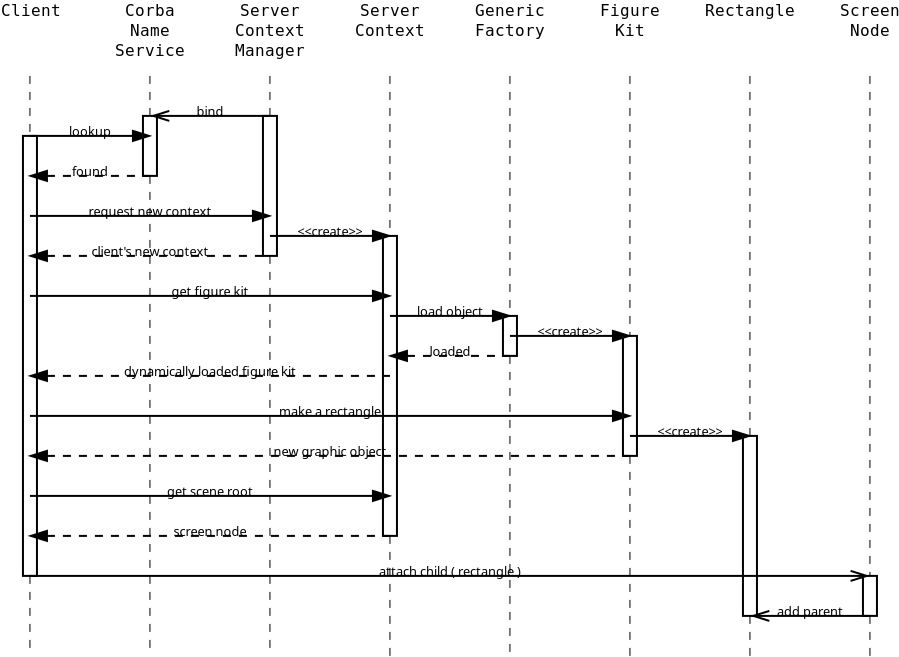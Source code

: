 <?xml version="1.0"?>
<dia:diagram xmlns:dia="http://www.lysator.liu.se/~alla/dia/">
  <dia:layer name="Background" visible="true">
    <dia:object type="UML - Lifeline" version="0" id="O0">
      <dia:attribute name="obj_pos">
        <dia:point val="-3,-2"/>
      </dia:attribute>
      <dia:attribute name="obj_bb">
        <dia:rectangle val="-4,-2.025;-2,27.025"/>
      </dia:attribute>
      <dia:attribute name="conn_endpoints">
        <dia:point val="-3,-2"/>
        <dia:point val="-3,27"/>
      </dia:attribute>
      <dia:attribute name="rtop">
        <dia:real val="3"/>
      </dia:attribute>
      <dia:attribute name="rbot">
        <dia:real val="25"/>
      </dia:attribute>
      <dia:attribute name="draw_focus">
        <dia:boolean val="true"/>
      </dia:attribute>
      <dia:attribute name="draw_cross">
        <dia:boolean val="false"/>
      </dia:attribute>
    </dia:object>
    <dia:object type="UML - Lifeline" version="0" id="O1">
      <dia:attribute name="obj_pos">
        <dia:point val="3,-2"/>
      </dia:attribute>
      <dia:attribute name="obj_bb">
        <dia:rectangle val="2,-2.025;4,27.025"/>
      </dia:attribute>
      <dia:attribute name="conn_endpoints">
        <dia:point val="3,-2"/>
        <dia:point val="3,27"/>
      </dia:attribute>
      <dia:attribute name="rtop">
        <dia:real val="2"/>
      </dia:attribute>
      <dia:attribute name="rbot">
        <dia:real val="5"/>
      </dia:attribute>
      <dia:attribute name="draw_focus">
        <dia:boolean val="true"/>
      </dia:attribute>
      <dia:attribute name="draw_cross">
        <dia:boolean val="false"/>
      </dia:attribute>
    </dia:object>
    <dia:object type="UML - Lifeline" version="0" id="O2">
      <dia:attribute name="obj_pos">
        <dia:point val="15,-2"/>
      </dia:attribute>
      <dia:attribute name="obj_bb">
        <dia:rectangle val="14,-2.025;16,27.025"/>
      </dia:attribute>
      <dia:attribute name="conn_endpoints">
        <dia:point val="15,-2"/>
        <dia:point val="15,27"/>
      </dia:attribute>
      <dia:attribute name="rtop">
        <dia:real val="8"/>
      </dia:attribute>
      <dia:attribute name="rbot">
        <dia:real val="23"/>
      </dia:attribute>
      <dia:attribute name="draw_focus">
        <dia:boolean val="true"/>
      </dia:attribute>
      <dia:attribute name="draw_cross">
        <dia:boolean val="false"/>
      </dia:attribute>
    </dia:object>
    <dia:object type="UML - Lifeline" version="0" id="O3">
      <dia:attribute name="obj_pos">
        <dia:point val="9,-2"/>
      </dia:attribute>
      <dia:attribute name="obj_bb">
        <dia:rectangle val="8,-2.025;10,27.025"/>
      </dia:attribute>
      <dia:attribute name="conn_endpoints">
        <dia:point val="9,-2"/>
        <dia:point val="9,27"/>
      </dia:attribute>
      <dia:attribute name="rtop">
        <dia:real val="2"/>
      </dia:attribute>
      <dia:attribute name="rbot">
        <dia:real val="9"/>
      </dia:attribute>
      <dia:attribute name="draw_focus">
        <dia:boolean val="true"/>
      </dia:attribute>
      <dia:attribute name="draw_cross">
        <dia:boolean val="false"/>
      </dia:attribute>
    </dia:object>
    <dia:object type="UML - Lifeline" version="0" id="O4">
      <dia:attribute name="obj_pos">
        <dia:point val="21,-2"/>
      </dia:attribute>
      <dia:attribute name="obj_bb">
        <dia:rectangle val="20,-2.025;22,27.025"/>
      </dia:attribute>
      <dia:attribute name="conn_endpoints">
        <dia:point val="21,-2"/>
        <dia:point val="21,27"/>
      </dia:attribute>
      <dia:attribute name="rtop">
        <dia:real val="12"/>
      </dia:attribute>
      <dia:attribute name="rbot">
        <dia:real val="14"/>
      </dia:attribute>
      <dia:attribute name="draw_focus">
        <dia:boolean val="true"/>
      </dia:attribute>
      <dia:attribute name="draw_cross">
        <dia:boolean val="false"/>
      </dia:attribute>
    </dia:object>
    <dia:object type="UML - Lifeline" version="0" id="O5">
      <dia:attribute name="obj_pos">
        <dia:point val="27,-2"/>
      </dia:attribute>
      <dia:attribute name="obj_bb">
        <dia:rectangle val="26,-2.025;28,27.025"/>
      </dia:attribute>
      <dia:attribute name="conn_endpoints">
        <dia:point val="27,-2"/>
        <dia:point val="27,27"/>
      </dia:attribute>
      <dia:attribute name="rtop">
        <dia:real val="13"/>
      </dia:attribute>
      <dia:attribute name="rbot">
        <dia:real val="19"/>
      </dia:attribute>
      <dia:attribute name="draw_focus">
        <dia:boolean val="true"/>
      </dia:attribute>
      <dia:attribute name="draw_cross">
        <dia:boolean val="false"/>
      </dia:attribute>
    </dia:object>
    <dia:object type="UML - Lifeline" version="0" id="O6">
      <dia:attribute name="obj_pos">
        <dia:point val="39,-2"/>
      </dia:attribute>
      <dia:attribute name="obj_bb">
        <dia:rectangle val="38,-2.025;40,27.025"/>
      </dia:attribute>
      <dia:attribute name="conn_endpoints">
        <dia:point val="39,-2"/>
        <dia:point val="39,27"/>
      </dia:attribute>
      <dia:attribute name="rtop">
        <dia:real val="25"/>
      </dia:attribute>
      <dia:attribute name="rbot">
        <dia:real val="27"/>
      </dia:attribute>
      <dia:attribute name="draw_focus">
        <dia:boolean val="true"/>
      </dia:attribute>
      <dia:attribute name="draw_cross">
        <dia:boolean val="false"/>
      </dia:attribute>
    </dia:object>
    <dia:object type="Standard - Text" version="0" id="O7">
      <dia:attribute name="obj_pos">
        <dia:point val="-3,-5"/>
      </dia:attribute>
      <dia:attribute name="obj_bb">
        <dia:rectangle val="-4.918,-5.743;-1.082,-4.743"/>
      </dia:attribute>
      <dia:attribute name="text">
        <dia:composite type="text">
          <dia:attribute name="string">
            <dia:string>#Client#</dia:string>
          </dia:attribute>
          <dia:attribute name="font">
            <dia:font name="Courier"/>
          </dia:attribute>
          <dia:attribute name="height">
            <dia:real val="1"/>
          </dia:attribute>
          <dia:attribute name="pos">
            <dia:point val="-3,-5"/>
          </dia:attribute>
          <dia:attribute name="color">
            <dia:color val="#000000"/>
          </dia:attribute>
          <dia:attribute name="alignment">
            <dia:enum val="1"/>
          </dia:attribute>
        </dia:composite>
      </dia:attribute>
    </dia:object>
    <dia:object type="Standard - Text" version="0" id="O8">
      <dia:attribute name="obj_pos">
        <dia:point val="15,-5"/>
      </dia:attribute>
      <dia:attribute name="obj_bb">
        <dia:rectangle val="12.779,-5.743;17.221,-3.743"/>
      </dia:attribute>
      <dia:attribute name="text">
        <dia:composite type="text">
          <dia:attribute name="string">
            <dia:string>#Server
Context#</dia:string>
          </dia:attribute>
          <dia:attribute name="font">
            <dia:font name="Courier"/>
          </dia:attribute>
          <dia:attribute name="height">
            <dia:real val="1"/>
          </dia:attribute>
          <dia:attribute name="pos">
            <dia:point val="15,-5"/>
          </dia:attribute>
          <dia:attribute name="color">
            <dia:color val="#000000"/>
          </dia:attribute>
          <dia:attribute name="alignment">
            <dia:enum val="1"/>
          </dia:attribute>
        </dia:composite>
      </dia:attribute>
    </dia:object>
    <dia:object type="Standard - Text" version="0" id="O9">
      <dia:attribute name="obj_pos">
        <dia:point val="9,-5"/>
      </dia:attribute>
      <dia:attribute name="obj_bb">
        <dia:rectangle val="6.779,-5.743;11.221,-2.743"/>
      </dia:attribute>
      <dia:attribute name="text">
        <dia:composite type="text">
          <dia:attribute name="string">
            <dia:string>#Server
Context
Manager#</dia:string>
          </dia:attribute>
          <dia:attribute name="font">
            <dia:font name="Courier"/>
          </dia:attribute>
          <dia:attribute name="height">
            <dia:real val="1"/>
          </dia:attribute>
          <dia:attribute name="pos">
            <dia:point val="9,-5"/>
          </dia:attribute>
          <dia:attribute name="color">
            <dia:color val="#000000"/>
          </dia:attribute>
          <dia:attribute name="alignment">
            <dia:enum val="1"/>
          </dia:attribute>
        </dia:composite>
      </dia:attribute>
    </dia:object>
    <dia:object type="Standard - Text" version="0" id="O10">
      <dia:attribute name="obj_pos">
        <dia:point val="21,-5"/>
      </dia:attribute>
      <dia:attribute name="obj_bb">
        <dia:rectangle val="18.779,-5.743;23.221,-3.743"/>
      </dia:attribute>
      <dia:attribute name="text">
        <dia:composite type="text">
          <dia:attribute name="string">
            <dia:string>#Generic
Factory#</dia:string>
          </dia:attribute>
          <dia:attribute name="font">
            <dia:font name="Courier"/>
          </dia:attribute>
          <dia:attribute name="height">
            <dia:real val="1"/>
          </dia:attribute>
          <dia:attribute name="pos">
            <dia:point val="21,-5"/>
          </dia:attribute>
          <dia:attribute name="color">
            <dia:color val="#000000"/>
          </dia:attribute>
          <dia:attribute name="alignment">
            <dia:enum val="1"/>
          </dia:attribute>
        </dia:composite>
      </dia:attribute>
    </dia:object>
    <dia:object type="Standard - Text" version="0" id="O11">
      <dia:attribute name="obj_pos">
        <dia:point val="27,-5"/>
      </dia:attribute>
      <dia:attribute name="obj_bb">
        <dia:rectangle val="25.082,-5.743;28.918,-3.743"/>
      </dia:attribute>
      <dia:attribute name="text">
        <dia:composite type="text">
          <dia:attribute name="string">
            <dia:string>#Figure
Kit#</dia:string>
          </dia:attribute>
          <dia:attribute name="font">
            <dia:font name="Courier"/>
          </dia:attribute>
          <dia:attribute name="height">
            <dia:real val="1"/>
          </dia:attribute>
          <dia:attribute name="pos">
            <dia:point val="27,-5"/>
          </dia:attribute>
          <dia:attribute name="color">
            <dia:color val="#000000"/>
          </dia:attribute>
          <dia:attribute name="alignment">
            <dia:enum val="1"/>
          </dia:attribute>
        </dia:composite>
      </dia:attribute>
    </dia:object>
    <dia:object type="Standard - Text" version="0" id="O12">
      <dia:attribute name="obj_pos">
        <dia:point val="33,-5"/>
      </dia:attribute>
      <dia:attribute name="obj_bb">
        <dia:rectangle val="30.173,-5.743;35.827,-4.743"/>
      </dia:attribute>
      <dia:attribute name="text">
        <dia:composite type="text">
          <dia:attribute name="string">
            <dia:string>#Rectangle#</dia:string>
          </dia:attribute>
          <dia:attribute name="font">
            <dia:font name="Courier"/>
          </dia:attribute>
          <dia:attribute name="height">
            <dia:real val="1"/>
          </dia:attribute>
          <dia:attribute name="pos">
            <dia:point val="33,-5"/>
          </dia:attribute>
          <dia:attribute name="color">
            <dia:color val="#000000"/>
          </dia:attribute>
          <dia:attribute name="alignment">
            <dia:enum val="1"/>
          </dia:attribute>
        </dia:composite>
      </dia:attribute>
    </dia:object>
    <dia:object type="Standard - Text" version="0" id="O13">
      <dia:attribute name="obj_pos">
        <dia:point val="3,-5"/>
      </dia:attribute>
      <dia:attribute name="obj_bb">
        <dia:rectangle val="0.779,-5.743;5.221,-2.743"/>
      </dia:attribute>
      <dia:attribute name="text">
        <dia:composite type="text">
          <dia:attribute name="string">
            <dia:string>#Corba
Name
Service#</dia:string>
          </dia:attribute>
          <dia:attribute name="font">
            <dia:font name="Courier"/>
          </dia:attribute>
          <dia:attribute name="height">
            <dia:real val="1"/>
          </dia:attribute>
          <dia:attribute name="pos">
            <dia:point val="3,-5"/>
          </dia:attribute>
          <dia:attribute name="color">
            <dia:color val="#000000"/>
          </dia:attribute>
          <dia:attribute name="alignment">
            <dia:enum val="1"/>
          </dia:attribute>
        </dia:composite>
      </dia:attribute>
    </dia:object>
    <dia:object type="UML - Message" version="0" id="O14">
      <dia:attribute name="obj_pos">
        <dia:point val="9,0"/>
      </dia:attribute>
      <dia:attribute name="obj_bb">
        <dia:rectangle val="2.15,-1.445;9.85,1.055"/>
      </dia:attribute>
      <dia:attribute name="conn_endpoints">
        <dia:point val="9,0"/>
        <dia:point val="3,0"/>
      </dia:attribute>
      <dia:attribute name="text">
        <dia:string>#bind#</dia:string>
      </dia:attribute>
      <dia:attribute name="text_pos">
        <dia:point val="6,0"/>
      </dia:attribute>
      <dia:attribute name="type">
        <dia:int val="3"/>
      </dia:attribute>
    </dia:object>
    <dia:object type="UML - Message" version="0" id="O15">
      <dia:attribute name="obj_pos">
        <dia:point val="-3,1"/>
      </dia:attribute>
      <dia:attribute name="obj_bb">
        <dia:rectangle val="-3.85,-0.445;3.959,2.055"/>
      </dia:attribute>
      <dia:attribute name="conn_endpoints">
        <dia:point val="-3,1"/>
        <dia:point val="3,1"/>
      </dia:attribute>
      <dia:attribute name="text">
        <dia:string>#lookup#</dia:string>
      </dia:attribute>
      <dia:attribute name="text_pos">
        <dia:point val="0,1"/>
      </dia:attribute>
      <dia:attribute name="type">
        <dia:int val="0"/>
      </dia:attribute>
    </dia:object>
    <dia:object type="UML - Message" version="0" id="O16">
      <dia:attribute name="obj_pos">
        <dia:point val="-3,3"/>
      </dia:attribute>
      <dia:attribute name="obj_bb">
        <dia:rectangle val="-3.85,1.555;3.85,4.055"/>
      </dia:attribute>
      <dia:attribute name="conn_endpoints">
        <dia:point val="-3,3"/>
        <dia:point val="3,3"/>
      </dia:attribute>
      <dia:attribute name="text">
        <dia:string>#found#</dia:string>
      </dia:attribute>
      <dia:attribute name="text_pos">
        <dia:point val="0,3"/>
      </dia:attribute>
      <dia:attribute name="type">
        <dia:int val="4"/>
      </dia:attribute>
    </dia:object>
    <dia:object type="UML - Message" version="0" id="O17">
      <dia:attribute name="obj_pos">
        <dia:point val="-3,5"/>
      </dia:attribute>
      <dia:attribute name="obj_bb">
        <dia:rectangle val="-3.85,3.555;13.261,6.055"/>
      </dia:attribute>
      <dia:attribute name="conn_endpoints">
        <dia:point val="-3,5"/>
        <dia:point val="9,5"/>
      </dia:attribute>
      <dia:attribute name="text">
        <dia:string>#request new context#</dia:string>
      </dia:attribute>
      <dia:attribute name="text_pos">
        <dia:point val="3,5"/>
      </dia:attribute>
      <dia:attribute name="type">
        <dia:int val="0"/>
      </dia:attribute>
    </dia:object>
    <dia:object type="UML - Message" version="0" id="O18">
      <dia:attribute name="obj_pos">
        <dia:point val="9,6"/>
      </dia:attribute>
      <dia:attribute name="obj_bb">
        <dia:rectangle val="8.15,4.555;15.85,7.055"/>
      </dia:attribute>
      <dia:attribute name="conn_endpoints">
        <dia:point val="9,6"/>
        <dia:point val="15,6"/>
      </dia:attribute>
      <dia:attribute name="text">
        <dia:string>#new#</dia:string>
      </dia:attribute>
      <dia:attribute name="text_pos">
        <dia:point val="12,6"/>
      </dia:attribute>
      <dia:attribute name="type">
        <dia:int val="1"/>
      </dia:attribute>
    </dia:object>
    <dia:object type="UML - Message" version="0" id="O19">
      <dia:attribute name="obj_pos">
        <dia:point val="-3,7"/>
      </dia:attribute>
      <dia:attribute name="obj_bb">
        <dia:rectangle val="-3.85,5.555;13.746,8.055"/>
      </dia:attribute>
      <dia:attribute name="conn_endpoints">
        <dia:point val="-3,7"/>
        <dia:point val="9,7"/>
      </dia:attribute>
      <dia:attribute name="text">
        <dia:string>#client&apos;s new context#</dia:string>
      </dia:attribute>
      <dia:attribute name="text_pos">
        <dia:point val="3,7"/>
      </dia:attribute>
      <dia:attribute name="type">
        <dia:int val="4"/>
      </dia:attribute>
    </dia:object>
    <dia:object type="UML - Message" version="0" id="O20">
      <dia:attribute name="obj_pos">
        <dia:point val="-3,9"/>
      </dia:attribute>
      <dia:attribute name="obj_bb">
        <dia:rectangle val="-3.85,7.555;15.85,10.055"/>
      </dia:attribute>
      <dia:attribute name="conn_endpoints">
        <dia:point val="-3,9"/>
        <dia:point val="15,9"/>
      </dia:attribute>
      <dia:attribute name="text">
        <dia:string>#get figure kit#</dia:string>
      </dia:attribute>
      <dia:attribute name="text_pos">
        <dia:point val="6,9"/>
      </dia:attribute>
      <dia:attribute name="type">
        <dia:int val="0"/>
      </dia:attribute>
    </dia:object>
    <dia:object type="Standard - Text" version="0" id="O21">
      <dia:attribute name="obj_pos">
        <dia:point val="39,-5"/>
      </dia:attribute>
      <dia:attribute name="obj_bb">
        <dia:rectangle val="37.082,-5.743;40.918,-3.743"/>
      </dia:attribute>
      <dia:attribute name="text">
        <dia:composite type="text">
          <dia:attribute name="string">
            <dia:string>#Screen
Node#</dia:string>
          </dia:attribute>
          <dia:attribute name="font">
            <dia:font name="Courier"/>
          </dia:attribute>
          <dia:attribute name="height">
            <dia:real val="1"/>
          </dia:attribute>
          <dia:attribute name="pos">
            <dia:point val="39,-5"/>
          </dia:attribute>
          <dia:attribute name="color">
            <dia:color val="#000000"/>
          </dia:attribute>
          <dia:attribute name="alignment">
            <dia:enum val="1"/>
          </dia:attribute>
        </dia:composite>
      </dia:attribute>
    </dia:object>
    <dia:object type="UML - Lifeline" version="0" id="O22">
      <dia:attribute name="obj_pos">
        <dia:point val="33,-2"/>
      </dia:attribute>
      <dia:attribute name="obj_bb">
        <dia:rectangle val="32,-2.025;34,27.025"/>
      </dia:attribute>
      <dia:attribute name="conn_endpoints">
        <dia:point val="33,-2"/>
        <dia:point val="33,27"/>
      </dia:attribute>
      <dia:attribute name="rtop">
        <dia:real val="18"/>
      </dia:attribute>
      <dia:attribute name="rbot">
        <dia:real val="27"/>
      </dia:attribute>
      <dia:attribute name="draw_focus">
        <dia:boolean val="true"/>
      </dia:attribute>
      <dia:attribute name="draw_cross">
        <dia:boolean val="false"/>
      </dia:attribute>
    </dia:object>
    <dia:object type="UML - Message" version="0" id="O23">
      <dia:attribute name="obj_pos">
        <dia:point val="15,10"/>
      </dia:attribute>
      <dia:attribute name="obj_bb">
        <dia:rectangle val="14.15,8.555;24.383,11.055"/>
      </dia:attribute>
      <dia:attribute name="conn_endpoints">
        <dia:point val="15,10"/>
        <dia:point val="21,10"/>
      </dia:attribute>
      <dia:attribute name="text">
        <dia:string>#load object#</dia:string>
      </dia:attribute>
      <dia:attribute name="text_pos">
        <dia:point val="18,10"/>
      </dia:attribute>
      <dia:attribute name="type">
        <dia:int val="0"/>
      </dia:attribute>
    </dia:object>
    <dia:object type="UML - Message" version="0" id="O24">
      <dia:attribute name="obj_pos">
        <dia:point val="21,11"/>
      </dia:attribute>
      <dia:attribute name="obj_bb">
        <dia:rectangle val="20.15,9.555;27.959,12.055"/>
      </dia:attribute>
      <dia:attribute name="conn_endpoints">
        <dia:point val="21,11"/>
        <dia:point val="27,11"/>
      </dia:attribute>
      <dia:attribute name="text">
        <dia:string>#create#</dia:string>
      </dia:attribute>
      <dia:attribute name="text_pos">
        <dia:point val="24,11"/>
      </dia:attribute>
      <dia:attribute name="type">
        <dia:int val="1"/>
      </dia:attribute>
    </dia:object>
    <dia:object type="UML - Message" version="0" id="O25">
      <dia:attribute name="obj_pos">
        <dia:point val="15,12"/>
      </dia:attribute>
      <dia:attribute name="obj_bb">
        <dia:rectangle val="14.15,10.555;21.959,13.055"/>
      </dia:attribute>
      <dia:attribute name="conn_endpoints">
        <dia:point val="15,12"/>
        <dia:point val="21,12"/>
      </dia:attribute>
      <dia:attribute name="text">
        <dia:string>#loaded#</dia:string>
      </dia:attribute>
      <dia:attribute name="text_pos">
        <dia:point val="18,12"/>
      </dia:attribute>
      <dia:attribute name="type">
        <dia:int val="4"/>
      </dia:attribute>
    </dia:object>
    <dia:object type="UML - Message" version="0" id="O26">
      <dia:attribute name="obj_pos">
        <dia:point val="-3,13"/>
      </dia:attribute>
      <dia:attribute name="obj_bb">
        <dia:rectangle val="-3.85,11.555;21.109,14.055"/>
      </dia:attribute>
      <dia:attribute name="conn_endpoints">
        <dia:point val="-3,13"/>
        <dia:point val="15,13"/>
      </dia:attribute>
      <dia:attribute name="text">
        <dia:string>#dynamically loaded figure kit#</dia:string>
      </dia:attribute>
      <dia:attribute name="text_pos">
        <dia:point val="6,13"/>
      </dia:attribute>
      <dia:attribute name="type">
        <dia:int val="4"/>
      </dia:attribute>
    </dia:object>
    <dia:object type="UML - Message" version="0" id="O27">
      <dia:attribute name="obj_pos">
        <dia:point val="-3,15"/>
      </dia:attribute>
      <dia:attribute name="obj_bb">
        <dia:rectangle val="-3.85,13.555;27.85,16.055"/>
      </dia:attribute>
      <dia:attribute name="conn_endpoints">
        <dia:point val="-3,15"/>
        <dia:point val="27,15"/>
      </dia:attribute>
      <dia:attribute name="text">
        <dia:string>#make a rectangle#</dia:string>
      </dia:attribute>
      <dia:attribute name="text_pos">
        <dia:point val="12,15"/>
      </dia:attribute>
      <dia:attribute name="type">
        <dia:int val="0"/>
      </dia:attribute>
    </dia:object>
    <dia:object type="UML - Message" version="0" id="O28">
      <dia:attribute name="obj_pos">
        <dia:point val="27,16"/>
      </dia:attribute>
      <dia:attribute name="obj_bb">
        <dia:rectangle val="26.15,14.555;33.959,17.055"/>
      </dia:attribute>
      <dia:attribute name="conn_endpoints">
        <dia:point val="27,16"/>
        <dia:point val="33,16"/>
      </dia:attribute>
      <dia:attribute name="text">
        <dia:string>#create#</dia:string>
      </dia:attribute>
      <dia:attribute name="text_pos">
        <dia:point val="30,16"/>
      </dia:attribute>
      <dia:attribute name="type">
        <dia:int val="1"/>
      </dia:attribute>
    </dia:object>
    <dia:object type="UML - Message" version="0" id="O29">
      <dia:attribute name="obj_pos">
        <dia:point val="-3,17"/>
      </dia:attribute>
      <dia:attribute name="obj_bb">
        <dia:rectangle val="-3.85,15.555;27.85,18.055"/>
      </dia:attribute>
      <dia:attribute name="conn_endpoints">
        <dia:point val="-3,17"/>
        <dia:point val="27,17"/>
      </dia:attribute>
      <dia:attribute name="text">
        <dia:string>#new graphic object#</dia:string>
      </dia:attribute>
      <dia:attribute name="text_pos">
        <dia:point val="12,17"/>
      </dia:attribute>
      <dia:attribute name="type">
        <dia:int val="4"/>
      </dia:attribute>
    </dia:object>
    <dia:object type="UML - Message" version="0" id="O30">
      <dia:attribute name="obj_pos">
        <dia:point val="-3,19"/>
      </dia:attribute>
      <dia:attribute name="obj_bb">
        <dia:rectangle val="-3.85,17.555;15.85,20.055"/>
      </dia:attribute>
      <dia:attribute name="conn_endpoints">
        <dia:point val="-3,19"/>
        <dia:point val="15,19"/>
      </dia:attribute>
      <dia:attribute name="text">
        <dia:string>#get scene root#</dia:string>
      </dia:attribute>
      <dia:attribute name="text_pos">
        <dia:point val="6,19"/>
      </dia:attribute>
      <dia:attribute name="type">
        <dia:int val="0"/>
      </dia:attribute>
    </dia:object>
    <dia:object type="UML - Message" version="0" id="O31">
      <dia:attribute name="obj_pos">
        <dia:point val="-3,21"/>
      </dia:attribute>
      <dia:attribute name="obj_bb">
        <dia:rectangle val="-3.85,19.555;15.85,22.055"/>
      </dia:attribute>
      <dia:attribute name="conn_endpoints">
        <dia:point val="-3,21"/>
        <dia:point val="15,21"/>
      </dia:attribute>
      <dia:attribute name="text">
        <dia:string>#screen node#</dia:string>
      </dia:attribute>
      <dia:attribute name="text_pos">
        <dia:point val="6,21"/>
      </dia:attribute>
      <dia:attribute name="type">
        <dia:int val="4"/>
      </dia:attribute>
    </dia:object>
    <dia:object type="UML - Message" version="0" id="O32">
      <dia:attribute name="obj_pos">
        <dia:point val="-3,23"/>
      </dia:attribute>
      <dia:attribute name="obj_bb">
        <dia:rectangle val="-3.85,21.555;39.85,24.055"/>
      </dia:attribute>
      <dia:attribute name="conn_endpoints">
        <dia:point val="-3,23"/>
        <dia:point val="39,23"/>
      </dia:attribute>
      <dia:attribute name="text">
        <dia:string>#attach child ( rectangle )#</dia:string>
      </dia:attribute>
      <dia:attribute name="text_pos">
        <dia:point val="18,23"/>
      </dia:attribute>
      <dia:attribute name="type">
        <dia:int val="3"/>
      </dia:attribute>
    </dia:object>
    <dia:object type="UML - Message" version="0" id="O33">
      <dia:attribute name="obj_pos">
        <dia:point val="39,25"/>
      </dia:attribute>
      <dia:attribute name="obj_bb">
        <dia:rectangle val="32.15,23.555;41.898,26.055"/>
      </dia:attribute>
      <dia:attribute name="conn_endpoints">
        <dia:point val="39,25"/>
        <dia:point val="33,25"/>
      </dia:attribute>
      <dia:attribute name="text">
        <dia:string>#add parent#</dia:string>
      </dia:attribute>
      <dia:attribute name="text_pos">
        <dia:point val="36,25"/>
      </dia:attribute>
      <dia:attribute name="type">
        <dia:int val="3"/>
      </dia:attribute>
    </dia:object>
  </dia:layer>
</dia:diagram>
